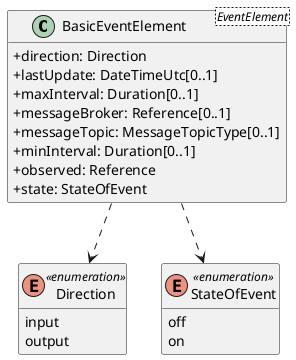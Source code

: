@startuml
skinparam classAttributeIconSize 0
hide methods

class BasicEventElement<EventElement> {
  +direction: Direction 
  +lastUpdate: DateTimeUtc[0..1] 
  +maxInterval: Duration[0..1] 
  +messageBroker: Reference[0..1] 
  +messageTopic: MessageTopicType[0..1] 
  +minInterval: Duration[0..1] 
  +observed: Reference 
  +state: StateOfEvent 
}
enum Direction <<enumeration>> {
  input
  output
}
enum StateOfEvent <<enumeration>> {
  off
  on
}
BasicEventElement ..> Direction
BasicEventElement ..> StateOfEvent
@enduml
